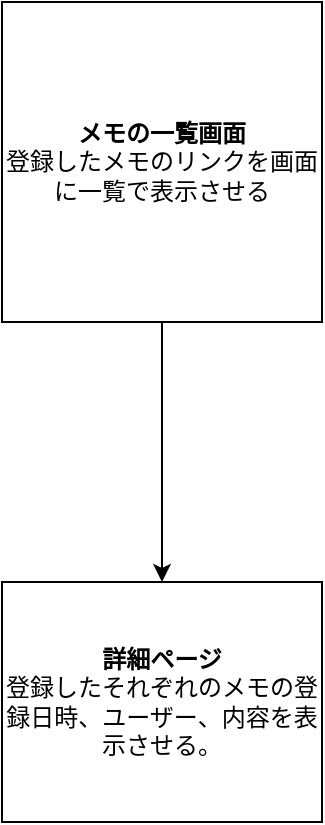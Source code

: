 <mxfile version="13.6.2" type="device"><diagram id="lBtLDmeirIn5QkJ-we3J" name="Page-1"><mxGraphModel dx="1086" dy="806" grid="1" gridSize="10" guides="1" tooltips="1" connect="1" arrows="1" fold="1" page="1" pageScale="1" pageWidth="827" pageHeight="1169" math="0" shadow="0"><root><mxCell id="0"/><mxCell id="1" parent="0"/><mxCell id="UqSDOvCWbs-5_-6Emflb-3" value="" style="edgeStyle=orthogonalEdgeStyle;rounded=0;orthogonalLoop=1;jettySize=auto;html=1;" edge="1" parent="1" source="UqSDOvCWbs-5_-6Emflb-1" target="UqSDOvCWbs-5_-6Emflb-2"><mxGeometry relative="1" as="geometry"/></mxCell><mxCell id="UqSDOvCWbs-5_-6Emflb-1" value="&lt;font style=&quot;font-size: 12px&quot;&gt;&lt;b&gt;メモの一覧画面&lt;/b&gt;&lt;br&gt;登録したメモのリンクを画面に一覧で表示させる&lt;br&gt;&lt;/font&gt;" style="whiteSpace=wrap;html=1;aspect=fixed;" vertex="1" parent="1"><mxGeometry x="40" y="40" width="160" height="160" as="geometry"/></mxCell><mxCell id="UqSDOvCWbs-5_-6Emflb-2" value="&lt;b&gt;詳細ページ&lt;/b&gt;&lt;br&gt;登録したそれぞれのメモの登録日時、ユーザー、内容を表示させる。" style="whiteSpace=wrap;html=1;" vertex="1" parent="1"><mxGeometry x="40" y="330" width="160" height="120" as="geometry"/></mxCell></root></mxGraphModel></diagram></mxfile>